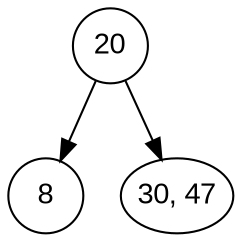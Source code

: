 digraph BST {
  node [fontname="Arial", shape=circle ,fixedsize=true];
	20->8;
	3047 [label="30, 47", shape=oval];
	20->3047;

  /* 20 [fillcolor=grey60 style=filled] */
  /* 9 [fillcolor=grey60 style=filled] */
  /* 20 -> 9; */
  /* 9 [fillcolor=grey60 style=filled] */
  /* 8 [fillcolor=lightcoral style=filled] */
  /* 9 -> 8; */
  /* null0 [ label="X", style="invis"]; */
  /* 8 [ fillcolor = lightcoral style=filled]; */
  /* 8 -> null0[ style=invis ]; */
  /* null1 [ label="X", style="invis"]; */
  /* 8 [ fillcolor = lightcoral style=filled]; */
  /* 8 -> null1[ style=invis ]; */
  /* 9 [fillcolor=grey60 style=filled] */
  /* 18 [fillcolor=lightcoral style=filled]; */
  /* 9 -> 18; */
  /* null2 [ label="X", style="invis"]; */
  /* 18 [ fillcolor = lightcoral style=filled]; */
  /* 18 -> null2[ style=invis ]; */
  /* null3 [ label="X", style="invis"]; */
  /* 18 [ fillcolor = lightcoral style=filled]; */
  /* 18 -> null3[ style=invis ]; */
  /* 20 [fillcolor=grey60 style=filled] */
  /* 39 [fillcolor=lightcoral style=filled]; */
  /* 20 -> 39; */
  /* 39 [fillcolor=lightcoral style=filled] */
  /* 30 [fillcolor=grey60 style=filled] */
  /* 39 -> 30; */
  /* null4 [ label="X", style="invis"]; */
  /* 30 [ fillcolor = grey60 style=filled]; */
  /* 30 -> null4[ style=invis ]; */
  /* null5 [ label="X", style="invis"]; */
  /* 30 [ fillcolor = grey60 style=filled]; */
  /* 30 -> null5[ style=invis ]; */
  /* 39 [fillcolor=lightcoral style=filled] */
  /* 47 [fillcolor=grey60 style=filled]; */
  /* 39 -> 47; */
  /* 47 [fillcolor=grey60 style=filled] */
  /* 40 [fillcolor=lightcoral style=filled] */
  /* 47 -> 40; */
  /* null6 [ label="X", style="invis"]; */
  /* 40 [ fillcolor = lightcoral style=filled]; */
  /* 40 -> null6[ style=invis ]; */
  /* null7 [ label="X", style="invis"]; */
  /* 40 [ fillcolor = lightcoral style=filled]; */
  /* 40 -> null7[ style=invis ]; */
  /* null8 [ label="X", style="invis"]; */
  /* 47 [ fillcolor = grey60 style=filled]; */
  /* 47 -> null8[ style=invis ]; */
}
